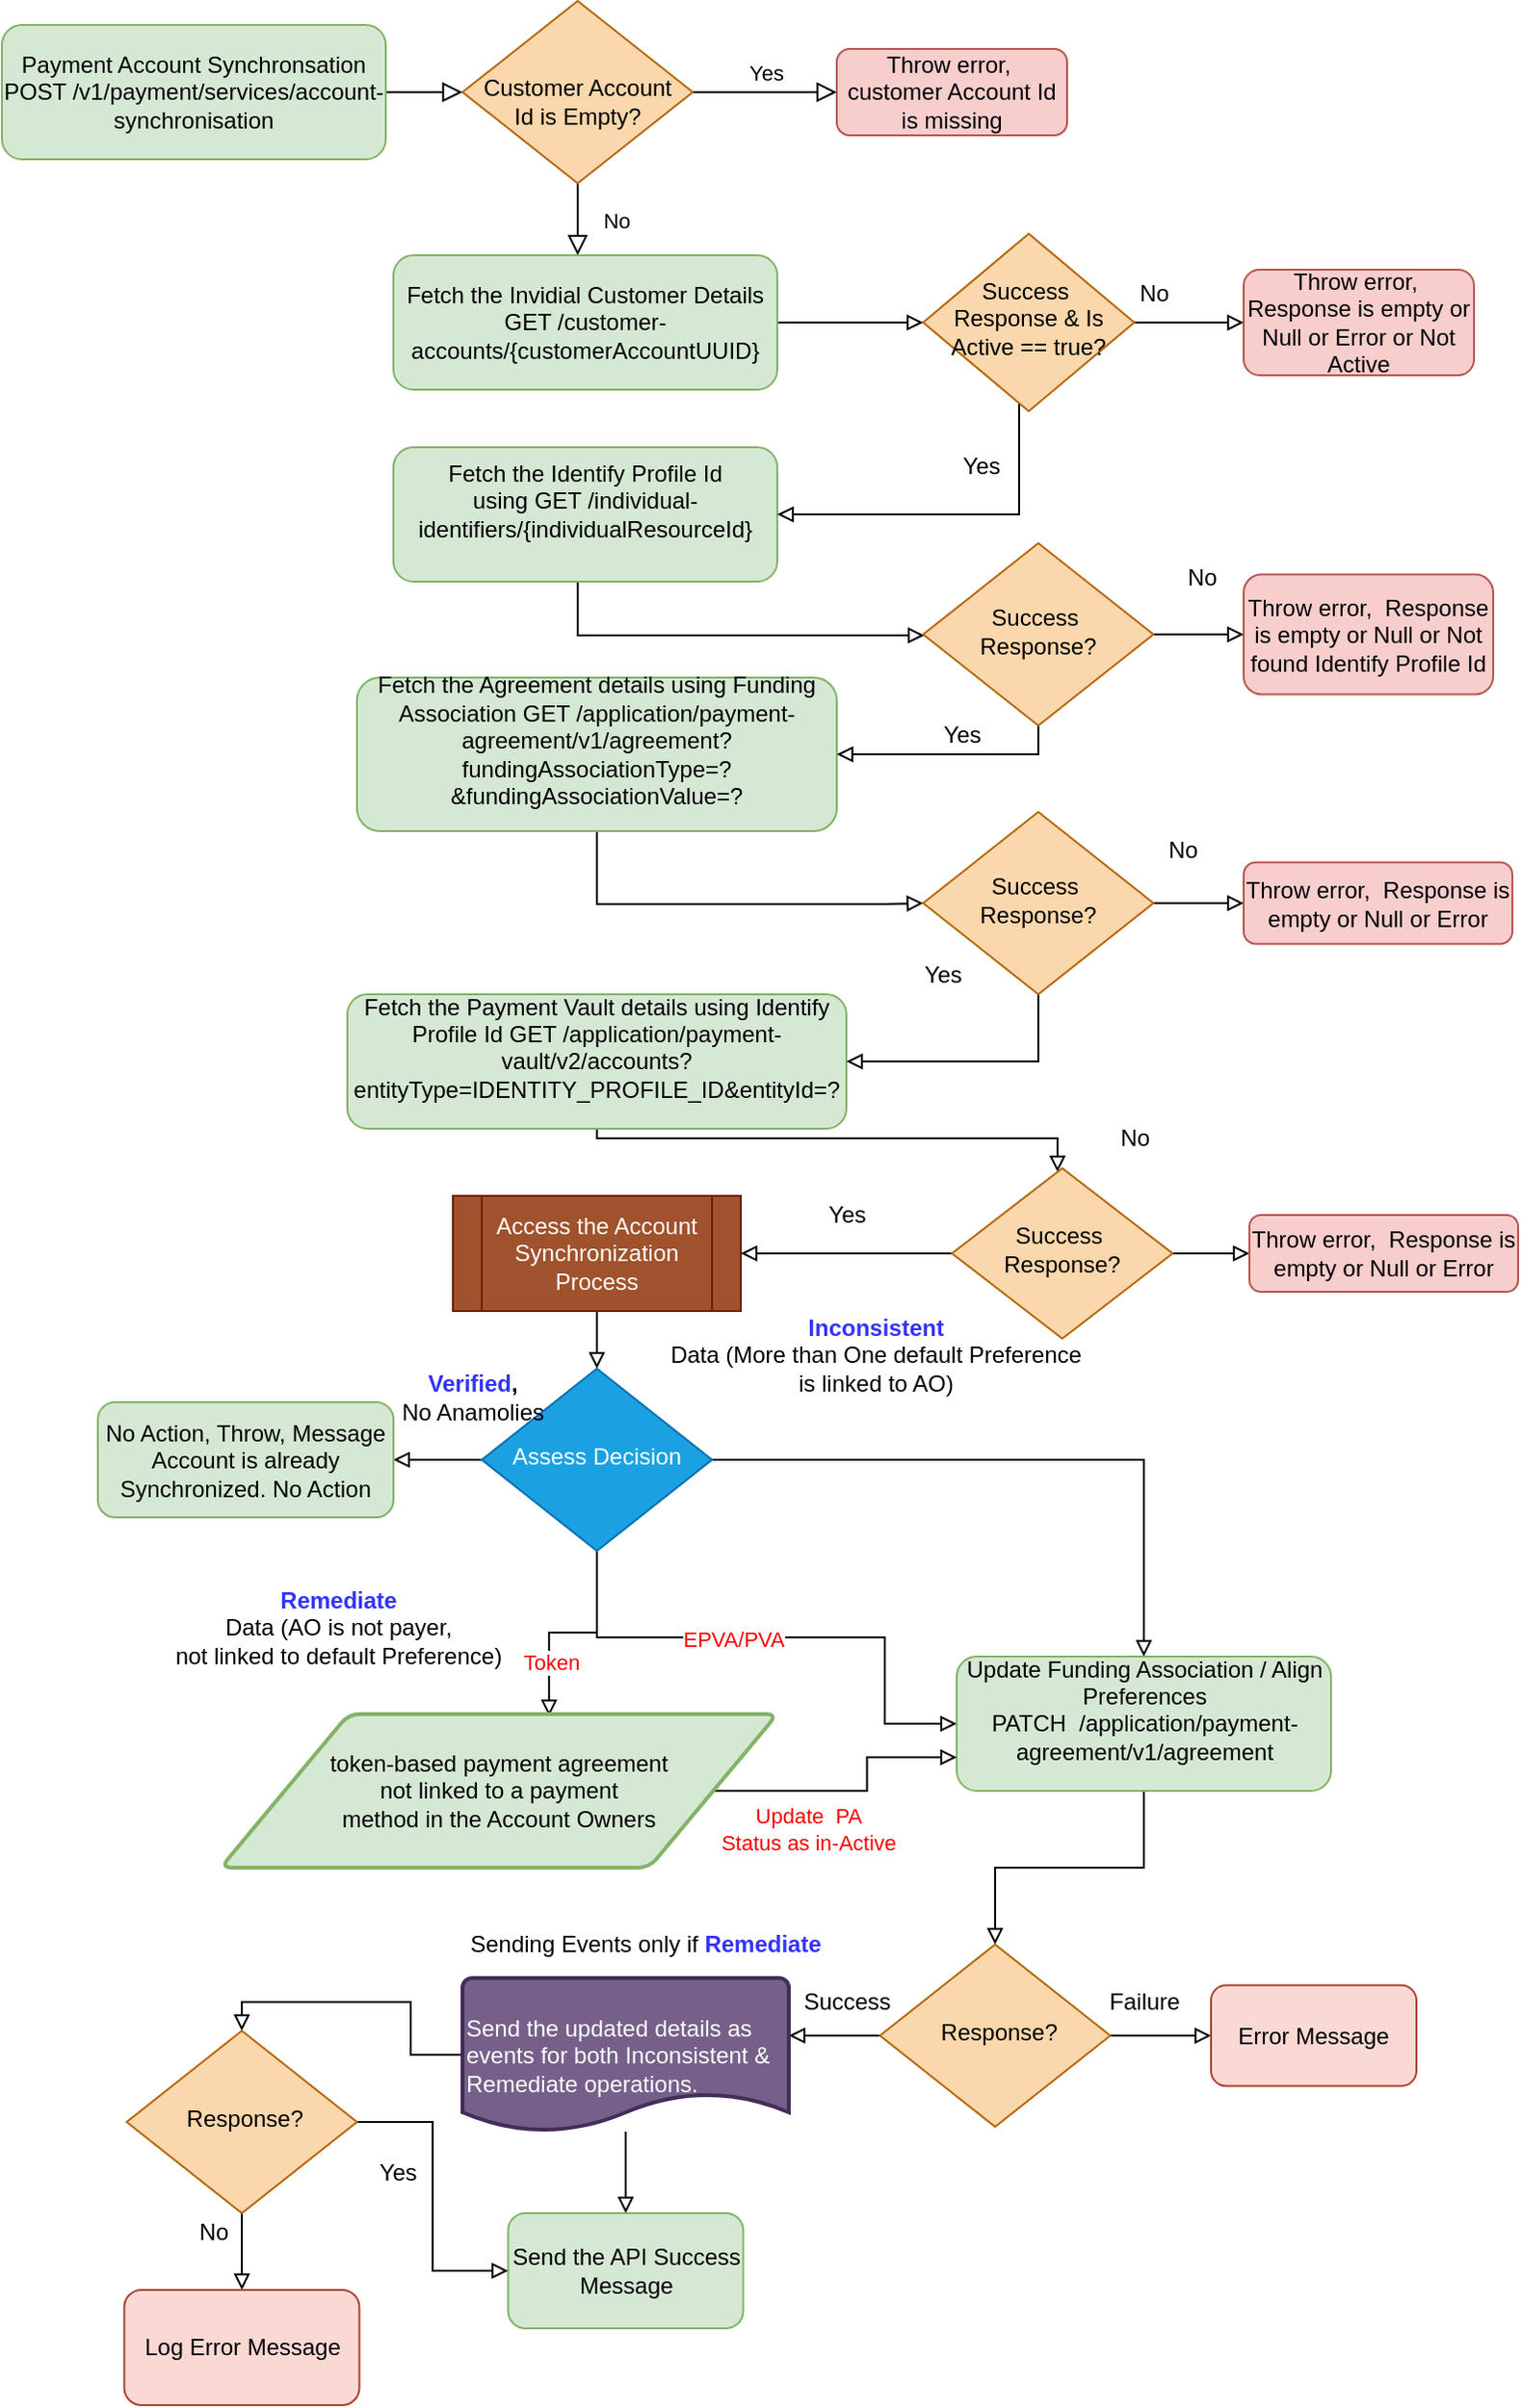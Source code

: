<mxfile version="14.9.6" type="github">
  <diagram id="C5RBs43oDa-KdzZeNtuy" name="Page-1">
    <mxGraphModel dx="786" dy="435" grid="1" gridSize="10" guides="1" tooltips="1" connect="1" arrows="1" fold="1" page="1" pageScale="1" pageWidth="827" pageHeight="1169" math="0" shadow="0">
      <root>
        <mxCell id="WIyWlLk6GJQsqaUBKTNV-0" />
        <mxCell id="WIyWlLk6GJQsqaUBKTNV-1" parent="WIyWlLk6GJQsqaUBKTNV-0" />
        <mxCell id="WIyWlLk6GJQsqaUBKTNV-2" value="" style="rounded=0;html=1;jettySize=auto;orthogonalLoop=1;fontSize=11;endArrow=block;endFill=0;endSize=8;strokeWidth=1;shadow=0;labelBackgroundColor=none;edgeStyle=orthogonalEdgeStyle;" parent="WIyWlLk6GJQsqaUBKTNV-1" source="WIyWlLk6GJQsqaUBKTNV-3" target="WIyWlLk6GJQsqaUBKTNV-6" edge="1">
          <mxGeometry relative="1" as="geometry" />
        </mxCell>
        <mxCell id="WIyWlLk6GJQsqaUBKTNV-3" value="Payment Account Synchronsation POST /v1/payment/services/account-synchronisation" style="rounded=1;whiteSpace=wrap;html=1;fontSize=12;glass=0;strokeWidth=1;shadow=0;fillColor=#d5e8d4;strokeColor=#82b366;" parent="WIyWlLk6GJQsqaUBKTNV-1" vertex="1">
          <mxGeometry x="10" y="40" width="200" height="70" as="geometry" />
        </mxCell>
        <mxCell id="WIyWlLk6GJQsqaUBKTNV-4" value="No" style="rounded=0;html=1;jettySize=auto;orthogonalLoop=1;fontSize=11;endArrow=block;endFill=0;endSize=8;strokeWidth=1;shadow=0;labelBackgroundColor=none;edgeStyle=orthogonalEdgeStyle;" parent="WIyWlLk6GJQsqaUBKTNV-1" source="WIyWlLk6GJQsqaUBKTNV-6" edge="1">
          <mxGeometry y="20" relative="1" as="geometry">
            <mxPoint as="offset" />
            <mxPoint x="310" y="160" as="targetPoint" />
          </mxGeometry>
        </mxCell>
        <mxCell id="WIyWlLk6GJQsqaUBKTNV-5" value="Yes" style="edgeStyle=orthogonalEdgeStyle;rounded=0;html=1;jettySize=auto;orthogonalLoop=1;fontSize=11;endArrow=block;endFill=0;endSize=8;strokeWidth=1;shadow=0;labelBackgroundColor=none;" parent="WIyWlLk6GJQsqaUBKTNV-1" source="WIyWlLk6GJQsqaUBKTNV-6" target="WIyWlLk6GJQsqaUBKTNV-7" edge="1">
          <mxGeometry y="10" relative="1" as="geometry">
            <mxPoint as="offset" />
          </mxGeometry>
        </mxCell>
        <mxCell id="WIyWlLk6GJQsqaUBKTNV-6" value="&lt;br&gt;Customer Account Id is Empty?" style="rhombus;whiteSpace=wrap;html=1;shadow=0;fontFamily=Helvetica;fontSize=12;align=center;strokeWidth=1;spacing=6;spacingTop=-4;fillColor=#fad7ac;strokeColor=#b46504;" parent="WIyWlLk6GJQsqaUBKTNV-1" vertex="1">
          <mxGeometry x="250" y="27.5" width="120" height="95" as="geometry" />
        </mxCell>
        <mxCell id="WIyWlLk6GJQsqaUBKTNV-7" value="Throw error,&amp;nbsp; customer Account Id is missing" style="rounded=1;whiteSpace=wrap;html=1;fontSize=12;glass=0;strokeWidth=1;shadow=0;fillColor=#f8cecc;strokeColor=#b85450;" parent="WIyWlLk6GJQsqaUBKTNV-1" vertex="1">
          <mxGeometry x="445" y="52.5" width="120" height="45" as="geometry" />
        </mxCell>
        <mxCell id="GFsSyfeKyiu5ZQWWRBK6-6" style="edgeStyle=orthogonalEdgeStyle;rounded=0;orthogonalLoop=1;jettySize=auto;html=1;entryX=0;entryY=0.5;entryDx=0;entryDy=0;endArrow=block;endFill=0;" edge="1" parent="WIyWlLk6GJQsqaUBKTNV-1" source="GFsSyfeKyiu5ZQWWRBK6-1" target="GFsSyfeKyiu5ZQWWRBK6-5">
          <mxGeometry relative="1" as="geometry" />
        </mxCell>
        <mxCell id="GFsSyfeKyiu5ZQWWRBK6-1" value="Fetch the Invidial Customer Details GET /customer-accounts/{customerAccountUUID}" style="rounded=1;whiteSpace=wrap;html=1;fontSize=12;glass=0;strokeWidth=1;shadow=0;fillColor=#d5e8d4;strokeColor=#82b366;" vertex="1" parent="WIyWlLk6GJQsqaUBKTNV-1">
          <mxGeometry x="214" y="160" width="200" height="70" as="geometry" />
        </mxCell>
        <mxCell id="GFsSyfeKyiu5ZQWWRBK6-16" style="edgeStyle=orthogonalEdgeStyle;rounded=0;orthogonalLoop=1;jettySize=auto;html=1;endArrow=block;endFill=0;" edge="1" parent="WIyWlLk6GJQsqaUBKTNV-1" source="GFsSyfeKyiu5ZQWWRBK6-2" target="GFsSyfeKyiu5ZQWWRBK6-14">
          <mxGeometry relative="1" as="geometry">
            <Array as="points">
              <mxPoint x="310" y="358" />
            </Array>
          </mxGeometry>
        </mxCell>
        <mxCell id="GFsSyfeKyiu5ZQWWRBK6-2" value="Fetch the Identify Profile Id using&amp;nbsp;&lt;span&gt;GET /individual-identifiers/{individualResourceId}&lt;br&gt;&lt;br&gt;&lt;/span&gt;" style="rounded=1;whiteSpace=wrap;html=1;fontSize=12;glass=0;strokeWidth=1;shadow=0;fillColor=#d5e8d4;strokeColor=#82b366;" vertex="1" parent="WIyWlLk6GJQsqaUBKTNV-1">
          <mxGeometry x="214" y="260" width="200" height="70" as="geometry" />
        </mxCell>
        <mxCell id="GFsSyfeKyiu5ZQWWRBK6-23" style="edgeStyle=orthogonalEdgeStyle;rounded=0;orthogonalLoop=1;jettySize=auto;html=1;entryX=0;entryY=0.5;entryDx=0;entryDy=0;endArrow=block;endFill=0;" edge="1" parent="WIyWlLk6GJQsqaUBKTNV-1" source="GFsSyfeKyiu5ZQWWRBK6-3" target="GFsSyfeKyiu5ZQWWRBK6-22">
          <mxGeometry relative="1" as="geometry">
            <Array as="points">
              <mxPoint x="320" y="498" />
              <mxPoint x="470" y="498" />
            </Array>
          </mxGeometry>
        </mxCell>
        <mxCell id="GFsSyfeKyiu5ZQWWRBK6-3" value="Fetch the Agreement details using Funding Association&amp;nbsp;&lt;span&gt;GET /application/payment-agreement/v1/agreement?fundingAssociationType=?&amp;amp;fundingAssociationValue=?&lt;/span&gt;&lt;br&gt;&lt;span&gt;&lt;br&gt;&lt;/span&gt;" style="rounded=1;whiteSpace=wrap;html=1;fontSize=12;glass=0;strokeWidth=1;shadow=0;fillColor=#d5e8d4;strokeColor=#82b366;" vertex="1" parent="WIyWlLk6GJQsqaUBKTNV-1">
          <mxGeometry x="195" y="380" width="250" height="80" as="geometry" />
        </mxCell>
        <mxCell id="GFsSyfeKyiu5ZQWWRBK6-93" style="edgeStyle=orthogonalEdgeStyle;rounded=0;orthogonalLoop=1;jettySize=auto;html=1;endArrow=block;endFill=0;" edge="1" parent="WIyWlLk6GJQsqaUBKTNV-1" source="GFsSyfeKyiu5ZQWWRBK6-4" target="GFsSyfeKyiu5ZQWWRBK6-60">
          <mxGeometry relative="1" as="geometry">
            <Array as="points">
              <mxPoint x="320" y="620" />
              <mxPoint x="560" y="620" />
            </Array>
          </mxGeometry>
        </mxCell>
        <mxCell id="GFsSyfeKyiu5ZQWWRBK6-4" value="Fetch the Payment Vault details using Identify Profile Id&amp;nbsp;&lt;span&gt;GET /application/payment-vault/v2/accounts?entityType=IDENTITY_PROFILE_ID&amp;amp;entityId=?&lt;br&gt;&lt;br&gt;&lt;/span&gt;" style="rounded=1;whiteSpace=wrap;html=1;fontSize=12;glass=0;strokeWidth=1;shadow=0;fillColor=#d5e8d4;strokeColor=#82b366;" vertex="1" parent="WIyWlLk6GJQsqaUBKTNV-1">
          <mxGeometry x="190" y="545" width="260" height="70" as="geometry" />
        </mxCell>
        <mxCell id="GFsSyfeKyiu5ZQWWRBK6-8" style="edgeStyle=orthogonalEdgeStyle;rounded=0;orthogonalLoop=1;jettySize=auto;html=1;entryX=1;entryY=0.5;entryDx=0;entryDy=0;endArrow=block;endFill=0;" edge="1" parent="WIyWlLk6GJQsqaUBKTNV-1" source="GFsSyfeKyiu5ZQWWRBK6-5" target="GFsSyfeKyiu5ZQWWRBK6-2">
          <mxGeometry relative="1" as="geometry">
            <Array as="points">
              <mxPoint x="540" y="295" />
            </Array>
          </mxGeometry>
        </mxCell>
        <mxCell id="GFsSyfeKyiu5ZQWWRBK6-10" style="edgeStyle=orthogonalEdgeStyle;rounded=0;orthogonalLoop=1;jettySize=auto;html=1;entryX=0;entryY=0.5;entryDx=0;entryDy=0;endArrow=block;endFill=0;" edge="1" parent="WIyWlLk6GJQsqaUBKTNV-1" source="GFsSyfeKyiu5ZQWWRBK6-5" target="GFsSyfeKyiu5ZQWWRBK6-9">
          <mxGeometry relative="1" as="geometry" />
        </mxCell>
        <mxCell id="GFsSyfeKyiu5ZQWWRBK6-5" value="Success&amp;nbsp; Response &amp;amp; Is Active == true?" style="rhombus;whiteSpace=wrap;html=1;shadow=0;fontFamily=Helvetica;fontSize=12;align=center;strokeWidth=1;spacing=6;spacingTop=-4;fillColor=#fad7ac;strokeColor=#b46504;" vertex="1" parent="WIyWlLk6GJQsqaUBKTNV-1">
          <mxGeometry x="490" y="148.75" width="110" height="92.5" as="geometry" />
        </mxCell>
        <mxCell id="GFsSyfeKyiu5ZQWWRBK6-9" value="Throw error,&amp;nbsp; Response is empty or Null or Error or Not Active" style="rounded=1;whiteSpace=wrap;html=1;fontSize=12;glass=0;strokeWidth=1;shadow=0;fillColor=#f8cecc;strokeColor=#b85450;" vertex="1" parent="WIyWlLk6GJQsqaUBKTNV-1">
          <mxGeometry x="657" y="167.5" width="120" height="55" as="geometry" />
        </mxCell>
        <mxCell id="GFsSyfeKyiu5ZQWWRBK6-12" value="No" style="text;html=1;align=center;verticalAlign=middle;resizable=0;points=[];autosize=1;strokeColor=none;" vertex="1" parent="WIyWlLk6GJQsqaUBKTNV-1">
          <mxGeometry x="595" y="170" width="30" height="20" as="geometry" />
        </mxCell>
        <mxCell id="GFsSyfeKyiu5ZQWWRBK6-13" value="Yes" style="text;html=1;align=center;verticalAlign=middle;resizable=0;points=[];autosize=1;strokeColor=none;" vertex="1" parent="WIyWlLk6GJQsqaUBKTNV-1">
          <mxGeometry x="500" y="260" width="40" height="20" as="geometry" />
        </mxCell>
        <mxCell id="GFsSyfeKyiu5ZQWWRBK6-19" style="edgeStyle=orthogonalEdgeStyle;rounded=0;orthogonalLoop=1;jettySize=auto;html=1;entryX=0;entryY=0.5;entryDx=0;entryDy=0;endArrow=block;endFill=0;" edge="1" parent="WIyWlLk6GJQsqaUBKTNV-1" source="GFsSyfeKyiu5ZQWWRBK6-14" target="GFsSyfeKyiu5ZQWWRBK6-17">
          <mxGeometry relative="1" as="geometry" />
        </mxCell>
        <mxCell id="GFsSyfeKyiu5ZQWWRBK6-96" style="edgeStyle=orthogonalEdgeStyle;rounded=0;orthogonalLoop=1;jettySize=auto;html=1;startArrow=none;startFill=0;endArrow=block;endFill=0;" edge="1" parent="WIyWlLk6GJQsqaUBKTNV-1" source="GFsSyfeKyiu5ZQWWRBK6-14" target="GFsSyfeKyiu5ZQWWRBK6-3">
          <mxGeometry relative="1" as="geometry">
            <Array as="points">
              <mxPoint x="550" y="420" />
            </Array>
          </mxGeometry>
        </mxCell>
        <mxCell id="GFsSyfeKyiu5ZQWWRBK6-14" value="Success&amp;nbsp; Response?" style="rhombus;whiteSpace=wrap;html=1;shadow=0;fontFamily=Helvetica;fontSize=12;align=center;strokeWidth=1;spacing=6;spacingTop=-4;fillColor=#fad7ac;strokeColor=#b46504;" vertex="1" parent="WIyWlLk6GJQsqaUBKTNV-1">
          <mxGeometry x="490" y="310" width="120" height="95" as="geometry" />
        </mxCell>
        <mxCell id="GFsSyfeKyiu5ZQWWRBK6-17" value="Throw error,&amp;nbsp; Response is empty or Null or Not found Identify Profile Id" style="rounded=1;whiteSpace=wrap;html=1;fontSize=12;glass=0;strokeWidth=1;shadow=0;fillColor=#f8cecc;strokeColor=#b85450;" vertex="1" parent="WIyWlLk6GJQsqaUBKTNV-1">
          <mxGeometry x="657" y="326.25" width="130" height="62.5" as="geometry" />
        </mxCell>
        <mxCell id="GFsSyfeKyiu5ZQWWRBK6-18" value="No" style="text;html=1;align=center;verticalAlign=middle;resizable=0;points=[];autosize=1;strokeColor=none;" vertex="1" parent="WIyWlLk6GJQsqaUBKTNV-1">
          <mxGeometry x="620" y="317.5" width="30" height="20" as="geometry" />
        </mxCell>
        <mxCell id="GFsSyfeKyiu5ZQWWRBK6-21" value="Yes" style="text;html=1;align=center;verticalAlign=middle;resizable=0;points=[];autosize=1;strokeColor=none;" vertex="1" parent="WIyWlLk6GJQsqaUBKTNV-1">
          <mxGeometry x="490" y="400" width="40" height="20" as="geometry" />
        </mxCell>
        <mxCell id="GFsSyfeKyiu5ZQWWRBK6-25" style="edgeStyle=orthogonalEdgeStyle;rounded=0;orthogonalLoop=1;jettySize=auto;html=1;entryX=0;entryY=0.5;entryDx=0;entryDy=0;endArrow=block;endFill=0;" edge="1" parent="WIyWlLk6GJQsqaUBKTNV-1" source="GFsSyfeKyiu5ZQWWRBK6-22" target="GFsSyfeKyiu5ZQWWRBK6-24">
          <mxGeometry relative="1" as="geometry" />
        </mxCell>
        <mxCell id="GFsSyfeKyiu5ZQWWRBK6-32" style="edgeStyle=orthogonalEdgeStyle;rounded=0;orthogonalLoop=1;jettySize=auto;html=1;entryX=1;entryY=0.5;entryDx=0;entryDy=0;endArrow=block;endFill=0;" edge="1" parent="WIyWlLk6GJQsqaUBKTNV-1" source="GFsSyfeKyiu5ZQWWRBK6-22" target="GFsSyfeKyiu5ZQWWRBK6-4">
          <mxGeometry relative="1" as="geometry">
            <Array as="points">
              <mxPoint x="550" y="580" />
            </Array>
          </mxGeometry>
        </mxCell>
        <mxCell id="GFsSyfeKyiu5ZQWWRBK6-22" value="Success&amp;nbsp; Response?" style="rhombus;whiteSpace=wrap;html=1;shadow=0;fontFamily=Helvetica;fontSize=12;align=center;strokeWidth=1;spacing=6;spacingTop=-4;fillColor=#fad7ac;strokeColor=#b46504;" vertex="1" parent="WIyWlLk6GJQsqaUBKTNV-1">
          <mxGeometry x="490" y="450" width="120" height="95" as="geometry" />
        </mxCell>
        <mxCell id="GFsSyfeKyiu5ZQWWRBK6-24" value="Throw error,&amp;nbsp; Response is empty or Null or Error" style="rounded=1;whiteSpace=wrap;html=1;fontSize=12;glass=0;strokeWidth=1;shadow=0;fillColor=#f8cecc;strokeColor=#b85450;" vertex="1" parent="WIyWlLk6GJQsqaUBKTNV-1">
          <mxGeometry x="657" y="476.25" width="140" height="42.5" as="geometry" />
        </mxCell>
        <mxCell id="GFsSyfeKyiu5ZQWWRBK6-26" value="No" style="text;html=1;align=center;verticalAlign=middle;resizable=0;points=[];autosize=1;strokeColor=none;" vertex="1" parent="WIyWlLk6GJQsqaUBKTNV-1">
          <mxGeometry x="610" y="460" width="30" height="20" as="geometry" />
        </mxCell>
        <mxCell id="GFsSyfeKyiu5ZQWWRBK6-27" value="Yes" style="text;html=1;align=center;verticalAlign=middle;resizable=0;points=[];autosize=1;strokeColor=none;" vertex="1" parent="WIyWlLk6GJQsqaUBKTNV-1">
          <mxGeometry x="480" y="525" width="40" height="20" as="geometry" />
        </mxCell>
        <mxCell id="GFsSyfeKyiu5ZQWWRBK6-35" style="edgeStyle=orthogonalEdgeStyle;rounded=0;orthogonalLoop=1;jettySize=auto;html=1;entryX=0.5;entryY=0;entryDx=0;entryDy=0;endArrow=block;endFill=0;" edge="1" parent="WIyWlLk6GJQsqaUBKTNV-1" source="GFsSyfeKyiu5ZQWWRBK6-30" target="GFsSyfeKyiu5ZQWWRBK6-34">
          <mxGeometry relative="1" as="geometry" />
        </mxCell>
        <mxCell id="GFsSyfeKyiu5ZQWWRBK6-30" value="Access the Account Synchronization Process" style="shape=process;whiteSpace=wrap;html=1;backgroundOutline=1;fillColor=#a0522d;strokeColor=#6D1F00;fontColor=#ffffff;" vertex="1" parent="WIyWlLk6GJQsqaUBKTNV-1">
          <mxGeometry x="245" y="650" width="150" height="60" as="geometry" />
        </mxCell>
        <mxCell id="GFsSyfeKyiu5ZQWWRBK6-36" style="edgeStyle=orthogonalEdgeStyle;rounded=0;orthogonalLoop=1;jettySize=auto;html=1;endArrow=block;endFill=0;" edge="1" parent="WIyWlLk6GJQsqaUBKTNV-1" source="GFsSyfeKyiu5ZQWWRBK6-34" target="GFsSyfeKyiu5ZQWWRBK6-37">
          <mxGeometry relative="1" as="geometry">
            <mxPoint x="210" y="787.5" as="targetPoint" />
          </mxGeometry>
        </mxCell>
        <mxCell id="GFsSyfeKyiu5ZQWWRBK6-39" style="edgeStyle=orthogonalEdgeStyle;rounded=0;orthogonalLoop=1;jettySize=auto;html=1;entryX=0.5;entryY=0;entryDx=0;entryDy=0;endArrow=block;endFill=0;" edge="1" parent="WIyWlLk6GJQsqaUBKTNV-1" source="GFsSyfeKyiu5ZQWWRBK6-34" target="GFsSyfeKyiu5ZQWWRBK6-42">
          <mxGeometry relative="1" as="geometry">
            <mxPoint x="470" y="787.5" as="targetPoint" />
          </mxGeometry>
        </mxCell>
        <mxCell id="GFsSyfeKyiu5ZQWWRBK6-73" style="edgeStyle=orthogonalEdgeStyle;rounded=0;orthogonalLoop=1;jettySize=auto;html=1;entryX=0.59;entryY=0.013;entryDx=0;entryDy=0;entryPerimeter=0;endArrow=block;endFill=0;" edge="1" parent="WIyWlLk6GJQsqaUBKTNV-1" source="GFsSyfeKyiu5ZQWWRBK6-34" target="GFsSyfeKyiu5ZQWWRBK6-71">
          <mxGeometry relative="1" as="geometry" />
        </mxCell>
        <mxCell id="GFsSyfeKyiu5ZQWWRBK6-74" value="&lt;font color=&quot;#ff0000&quot;&gt;Token&lt;/font&gt;" style="edgeLabel;html=1;align=center;verticalAlign=middle;resizable=0;points=[];" vertex="1" connectable="0" parent="GFsSyfeKyiu5ZQWWRBK6-73">
          <mxGeometry x="0.494" y="1" relative="1" as="geometry">
            <mxPoint as="offset" />
          </mxGeometry>
        </mxCell>
        <mxCell id="GFsSyfeKyiu5ZQWWRBK6-75" style="edgeStyle=orthogonalEdgeStyle;rounded=0;orthogonalLoop=1;jettySize=auto;html=1;entryX=0;entryY=0.5;entryDx=0;entryDy=0;endArrow=block;endFill=0;" edge="1" parent="WIyWlLk6GJQsqaUBKTNV-1" source="GFsSyfeKyiu5ZQWWRBK6-34" target="GFsSyfeKyiu5ZQWWRBK6-42">
          <mxGeometry relative="1" as="geometry">
            <Array as="points">
              <mxPoint x="320" y="880" />
              <mxPoint x="470" y="880" />
              <mxPoint x="470" y="925" />
            </Array>
          </mxGeometry>
        </mxCell>
        <mxCell id="GFsSyfeKyiu5ZQWWRBK6-76" value="&lt;font color=&quot;#ff0000&quot;&gt;EPVA/PVA&lt;/font&gt;" style="edgeLabel;html=1;align=center;verticalAlign=middle;resizable=0;points=[];" vertex="1" connectable="0" parent="GFsSyfeKyiu5ZQWWRBK6-75">
          <mxGeometry x="-0.164" y="-1" relative="1" as="geometry">
            <mxPoint as="offset" />
          </mxGeometry>
        </mxCell>
        <mxCell id="GFsSyfeKyiu5ZQWWRBK6-34" value="Assess Decision" style="rhombus;whiteSpace=wrap;html=1;shadow=0;fontFamily=Helvetica;fontSize=12;align=center;strokeWidth=1;spacing=6;spacingTop=-4;fillColor=#1ba1e2;strokeColor=#006EAF;fontColor=#ffffff;" vertex="1" parent="WIyWlLk6GJQsqaUBKTNV-1">
          <mxGeometry x="260" y="740" width="120" height="95" as="geometry" />
        </mxCell>
        <mxCell id="GFsSyfeKyiu5ZQWWRBK6-37" value="No Action, Throw, Message Account is already Synchronized. No Action" style="rounded=1;whiteSpace=wrap;html=1;fillColor=#d5e8d4;strokeColor=#82b366;" vertex="1" parent="WIyWlLk6GJQsqaUBKTNV-1">
          <mxGeometry x="60" y="757.5" width="154" height="60" as="geometry" />
        </mxCell>
        <mxCell id="GFsSyfeKyiu5ZQWWRBK6-38" value="&lt;b&gt;&lt;font color=&quot;#3333ff&quot;&gt;Verified&lt;/font&gt;, &lt;br&gt;&lt;/b&gt;No Anamolies" style="text;html=1;align=center;verticalAlign=middle;resizable=0;points=[];autosize=1;strokeColor=none;" vertex="1" parent="WIyWlLk6GJQsqaUBKTNV-1">
          <mxGeometry x="210" y="740" width="90" height="30" as="geometry" />
        </mxCell>
        <mxCell id="GFsSyfeKyiu5ZQWWRBK6-40" value="&lt;b&gt;&lt;font color=&quot;#3333ff&quot;&gt;Inconsistent&lt;/font&gt;&lt;br&gt;&lt;/b&gt;Data (More than One default Preference &lt;br&gt;is linked to AO)" style="text;html=1;align=center;verticalAlign=middle;resizable=0;points=[];autosize=1;strokeColor=none;" vertex="1" parent="WIyWlLk6GJQsqaUBKTNV-1">
          <mxGeometry x="350" y="707.5" width="230" height="50" as="geometry" />
        </mxCell>
        <mxCell id="GFsSyfeKyiu5ZQWWRBK6-44" style="edgeStyle=orthogonalEdgeStyle;rounded=0;orthogonalLoop=1;jettySize=auto;html=1;entryX=0.5;entryY=0;entryDx=0;entryDy=0;endArrow=block;endFill=0;" edge="1" parent="WIyWlLk6GJQsqaUBKTNV-1" source="GFsSyfeKyiu5ZQWWRBK6-42" target="GFsSyfeKyiu5ZQWWRBK6-43">
          <mxGeometry relative="1" as="geometry" />
        </mxCell>
        <mxCell id="GFsSyfeKyiu5ZQWWRBK6-42" value="&lt;span&gt;Update Funding Association / Align Preferences&lt;br&gt;PATCH&amp;nbsp; /application/payment-agreement/v1/agreement&lt;br&gt;&lt;br&gt;&lt;/span&gt;" style="rounded=1;whiteSpace=wrap;html=1;fontSize=12;glass=0;strokeWidth=1;shadow=0;fillColor=#d5e8d4;strokeColor=#82b366;" vertex="1" parent="WIyWlLk6GJQsqaUBKTNV-1">
          <mxGeometry x="507.5" y="890" width="195" height="70" as="geometry" />
        </mxCell>
        <mxCell id="GFsSyfeKyiu5ZQWWRBK6-49" style="edgeStyle=orthogonalEdgeStyle;rounded=0;orthogonalLoop=1;jettySize=auto;html=1;entryX=1;entryY=0.5;entryDx=0;entryDy=0;endArrow=block;endFill=0;" edge="1" parent="WIyWlLk6GJQsqaUBKTNV-1" source="GFsSyfeKyiu5ZQWWRBK6-43">
          <mxGeometry relative="1" as="geometry">
            <mxPoint x="420" y="1087.5" as="targetPoint" />
          </mxGeometry>
        </mxCell>
        <mxCell id="GFsSyfeKyiu5ZQWWRBK6-52" style="edgeStyle=orthogonalEdgeStyle;rounded=0;orthogonalLoop=1;jettySize=auto;html=1;endArrow=block;endFill=0;" edge="1" parent="WIyWlLk6GJQsqaUBKTNV-1" source="GFsSyfeKyiu5ZQWWRBK6-43" target="GFsSyfeKyiu5ZQWWRBK6-50">
          <mxGeometry relative="1" as="geometry" />
        </mxCell>
        <mxCell id="GFsSyfeKyiu5ZQWWRBK6-43" value="&amp;nbsp;Response?" style="rhombus;whiteSpace=wrap;html=1;shadow=0;fontFamily=Helvetica;fontSize=12;align=center;strokeWidth=1;spacing=6;spacingTop=-4;fillColor=#fad7ac;strokeColor=#b46504;" vertex="1" parent="WIyWlLk6GJQsqaUBKTNV-1">
          <mxGeometry x="467.5" y="1040" width="120" height="95" as="geometry" />
        </mxCell>
        <mxCell id="GFsSyfeKyiu5ZQWWRBK6-46" value="&lt;b&gt;&lt;font color=&quot;#3333ff&quot;&gt;Remediate&lt;/font&gt;&lt;br&gt;&lt;/b&gt;Data (AO is not payer, &lt;br&gt;not linked to default Preference&lt;font style=&quot;font-size: 12px&quot;&gt;)&lt;/font&gt;" style="text;html=1;align=center;verticalAlign=middle;resizable=0;points=[];autosize=1;strokeColor=none;" vertex="1" parent="WIyWlLk6GJQsqaUBKTNV-1">
          <mxGeometry x="90" y="850" width="190" height="50" as="geometry" />
        </mxCell>
        <mxCell id="GFsSyfeKyiu5ZQWWRBK6-50" value="Error Message" style="rounded=1;whiteSpace=wrap;html=1;fillColor=#fad9d5;strokeColor=#ae4132;" vertex="1" parent="WIyWlLk6GJQsqaUBKTNV-1">
          <mxGeometry x="640" y="1061.25" width="107" height="52.5" as="geometry" />
        </mxCell>
        <mxCell id="GFsSyfeKyiu5ZQWWRBK6-51" value="Success" style="text;html=1;align=center;verticalAlign=middle;resizable=0;points=[];autosize=1;strokeColor=none;" vertex="1" parent="WIyWlLk6GJQsqaUBKTNV-1">
          <mxGeometry x="420" y="1060" width="60" height="20" as="geometry" />
        </mxCell>
        <mxCell id="GFsSyfeKyiu5ZQWWRBK6-53" value="Failure" style="text;html=1;align=center;verticalAlign=middle;resizable=0;points=[];autosize=1;strokeColor=none;" vertex="1" parent="WIyWlLk6GJQsqaUBKTNV-1">
          <mxGeometry x="580" y="1060" width="50" height="20" as="geometry" />
        </mxCell>
        <mxCell id="GFsSyfeKyiu5ZQWWRBK6-78" style="edgeStyle=orthogonalEdgeStyle;rounded=0;orthogonalLoop=1;jettySize=auto;html=1;endArrow=block;endFill=0;" edge="1" parent="WIyWlLk6GJQsqaUBKTNV-1" source="GFsSyfeKyiu5ZQWWRBK6-55" target="GFsSyfeKyiu5ZQWWRBK6-58">
          <mxGeometry relative="1" as="geometry" />
        </mxCell>
        <mxCell id="GFsSyfeKyiu5ZQWWRBK6-85" style="edgeStyle=orthogonalEdgeStyle;rounded=0;orthogonalLoop=1;jettySize=auto;html=1;entryX=0.5;entryY=0;entryDx=0;entryDy=0;endArrow=block;endFill=0;" edge="1" parent="WIyWlLk6GJQsqaUBKTNV-1" source="GFsSyfeKyiu5ZQWWRBK6-55" target="GFsSyfeKyiu5ZQWWRBK6-79">
          <mxGeometry relative="1" as="geometry">
            <Array as="points">
              <mxPoint x="223" y="1098" />
              <mxPoint x="223" y="1070" />
              <mxPoint x="135" y="1070" />
            </Array>
          </mxGeometry>
        </mxCell>
        <mxCell id="GFsSyfeKyiu5ZQWWRBK6-55" value="&lt;span&gt;Send the updated details as events for both Inconsistent &amp;amp; Remediate operations.&lt;/span&gt;" style="strokeWidth=2;html=1;shape=mxgraph.flowchart.document2;whiteSpace=wrap;size=0.25;fillColor=#76608a;strokeColor=#432D57;fontColor=#ffffff;align=left;" vertex="1" parent="WIyWlLk6GJQsqaUBKTNV-1">
          <mxGeometry x="250" y="1057.5" width="170" height="80" as="geometry" />
        </mxCell>
        <mxCell id="GFsSyfeKyiu5ZQWWRBK6-58" value="&lt;span&gt;Send the API Success Message&lt;br&gt;&lt;/span&gt;" style="rounded=1;whiteSpace=wrap;html=1;fontSize=12;glass=0;strokeWidth=1;shadow=0;fillColor=#d5e8d4;strokeColor=#82b366;" vertex="1" parent="WIyWlLk6GJQsqaUBKTNV-1">
          <mxGeometry x="273.75" y="1180" width="122.5" height="60" as="geometry" />
        </mxCell>
        <mxCell id="GFsSyfeKyiu5ZQWWRBK6-66" style="edgeStyle=orthogonalEdgeStyle;rounded=0;orthogonalLoop=1;jettySize=auto;html=1;entryX=0;entryY=0.5;entryDx=0;entryDy=0;endArrow=block;endFill=0;" edge="1" parent="WIyWlLk6GJQsqaUBKTNV-1" source="GFsSyfeKyiu5ZQWWRBK6-60" target="GFsSyfeKyiu5ZQWWRBK6-65">
          <mxGeometry relative="1" as="geometry" />
        </mxCell>
        <mxCell id="GFsSyfeKyiu5ZQWWRBK6-95" style="edgeStyle=orthogonalEdgeStyle;rounded=0;orthogonalLoop=1;jettySize=auto;html=1;entryX=1;entryY=0.5;entryDx=0;entryDy=0;endArrow=block;endFill=0;" edge="1" parent="WIyWlLk6GJQsqaUBKTNV-1" source="GFsSyfeKyiu5ZQWWRBK6-60" target="GFsSyfeKyiu5ZQWWRBK6-30">
          <mxGeometry relative="1" as="geometry" />
        </mxCell>
        <mxCell id="GFsSyfeKyiu5ZQWWRBK6-60" value="Success&amp;nbsp; Response?" style="rhombus;whiteSpace=wrap;html=1;shadow=0;fontFamily=Helvetica;fontSize=12;align=center;strokeWidth=1;spacing=6;spacingTop=-4;fillColor=#fad7ac;strokeColor=#b46504;" vertex="1" parent="WIyWlLk6GJQsqaUBKTNV-1">
          <mxGeometry x="505" y="635.63" width="115" height="88.75" as="geometry" />
        </mxCell>
        <mxCell id="GFsSyfeKyiu5ZQWWRBK6-64" value="Yes" style="text;html=1;align=center;verticalAlign=middle;resizable=0;points=[];autosize=1;strokeColor=none;" vertex="1" parent="WIyWlLk6GJQsqaUBKTNV-1">
          <mxGeometry x="430" y="650" width="40" height="20" as="geometry" />
        </mxCell>
        <mxCell id="GFsSyfeKyiu5ZQWWRBK6-65" value="Throw error,&amp;nbsp; Response is empty or Null or Error" style="rounded=1;whiteSpace=wrap;html=1;fontSize=12;glass=0;strokeWidth=1;shadow=0;fillColor=#f8cecc;strokeColor=#b85450;" vertex="1" parent="WIyWlLk6GJQsqaUBKTNV-1">
          <mxGeometry x="660" y="660" width="140" height="40" as="geometry" />
        </mxCell>
        <mxCell id="GFsSyfeKyiu5ZQWWRBK6-67" value="No" style="text;html=1;align=center;verticalAlign=middle;resizable=0;points=[];autosize=1;strokeColor=none;" vertex="1" parent="WIyWlLk6GJQsqaUBKTNV-1">
          <mxGeometry x="585" y="610" width="30" height="20" as="geometry" />
        </mxCell>
        <mxCell id="GFsSyfeKyiu5ZQWWRBK6-70" value="Sending Events only if&amp;nbsp;&lt;b&gt;&lt;font color=&quot;#3333ff&quot;&gt;Remediate&lt;/font&gt;&lt;/b&gt;" style="text;html=1;align=center;verticalAlign=middle;resizable=0;points=[];autosize=1;strokeColor=none;" vertex="1" parent="WIyWlLk6GJQsqaUBKTNV-1">
          <mxGeometry x="245" y="1030" width="200" height="20" as="geometry" />
        </mxCell>
        <mxCell id="GFsSyfeKyiu5ZQWWRBK6-77" style="edgeStyle=orthogonalEdgeStyle;rounded=0;orthogonalLoop=1;jettySize=auto;html=1;entryX=0;entryY=0.75;entryDx=0;entryDy=0;endArrow=block;endFill=0;" edge="1" parent="WIyWlLk6GJQsqaUBKTNV-1" source="GFsSyfeKyiu5ZQWWRBK6-71" target="GFsSyfeKyiu5ZQWWRBK6-42">
          <mxGeometry relative="1" as="geometry" />
        </mxCell>
        <mxCell id="GFsSyfeKyiu5ZQWWRBK6-97" value="&lt;font color=&quot;#ff0000&quot;&gt;Update&amp;nbsp; PA &lt;br&gt;Status as in-Active&lt;/font&gt;" style="edgeLabel;html=1;align=center;verticalAlign=middle;resizable=0;points=[];" vertex="1" connectable="0" parent="GFsSyfeKyiu5ZQWWRBK6-77">
          <mxGeometry x="-0.496" relative="1" as="geometry">
            <mxPoint x="13" y="20" as="offset" />
          </mxGeometry>
        </mxCell>
        <mxCell id="GFsSyfeKyiu5ZQWWRBK6-71" value="token-based payment agreement&lt;br&gt;not linked to a payment&lt;br&gt;method in the Account Owners" style="shape=parallelogram;html=1;strokeWidth=2;perimeter=parallelogramPerimeter;whiteSpace=wrap;rounded=1;arcSize=12;size=0.23;fillColor=#d5e8d4;strokeColor=#82b366;" vertex="1" parent="WIyWlLk6GJQsqaUBKTNV-1">
          <mxGeometry x="124" y="920" width="290" height="80" as="geometry" />
        </mxCell>
        <mxCell id="GFsSyfeKyiu5ZQWWRBK6-86" style="edgeStyle=orthogonalEdgeStyle;rounded=0;orthogonalLoop=1;jettySize=auto;html=1;entryX=0;entryY=0.5;entryDx=0;entryDy=0;endArrow=block;endFill=0;" edge="1" parent="WIyWlLk6GJQsqaUBKTNV-1" source="GFsSyfeKyiu5ZQWWRBK6-79" target="GFsSyfeKyiu5ZQWWRBK6-58">
          <mxGeometry relative="1" as="geometry" />
        </mxCell>
        <mxCell id="GFsSyfeKyiu5ZQWWRBK6-87" value="" style="edgeStyle=orthogonalEdgeStyle;rounded=0;orthogonalLoop=1;jettySize=auto;html=1;endArrow=block;endFill=0;" edge="1" parent="WIyWlLk6GJQsqaUBKTNV-1" source="GFsSyfeKyiu5ZQWWRBK6-79" target="GFsSyfeKyiu5ZQWWRBK6-84">
          <mxGeometry relative="1" as="geometry" />
        </mxCell>
        <mxCell id="GFsSyfeKyiu5ZQWWRBK6-79" value="&amp;nbsp;Response?" style="rhombus;whiteSpace=wrap;html=1;shadow=0;fontFamily=Helvetica;fontSize=12;align=center;strokeWidth=1;spacing=6;spacingTop=-4;fillColor=#fad7ac;strokeColor=#b46504;" vertex="1" parent="WIyWlLk6GJQsqaUBKTNV-1">
          <mxGeometry x="75" y="1085" width="120" height="95" as="geometry" />
        </mxCell>
        <mxCell id="GFsSyfeKyiu5ZQWWRBK6-84" value="&lt;span&gt;Log Error Message&lt;br&gt;&lt;/span&gt;" style="rounded=1;whiteSpace=wrap;html=1;fontSize=12;glass=0;strokeWidth=1;shadow=0;fillColor=#fad9d5;strokeColor=#ae4132;" vertex="1" parent="WIyWlLk6GJQsqaUBKTNV-1">
          <mxGeometry x="73.75" y="1220" width="122.5" height="60" as="geometry" />
        </mxCell>
        <mxCell id="GFsSyfeKyiu5ZQWWRBK6-89" value="No" style="text;html=1;align=center;verticalAlign=middle;resizable=0;points=[];autosize=1;strokeColor=none;" vertex="1" parent="WIyWlLk6GJQsqaUBKTNV-1">
          <mxGeometry x="105" y="1180" width="30" height="20" as="geometry" />
        </mxCell>
        <mxCell id="GFsSyfeKyiu5ZQWWRBK6-90" value="Yes" style="text;html=1;align=center;verticalAlign=middle;resizable=0;points=[];autosize=1;strokeColor=none;" vertex="1" parent="WIyWlLk6GJQsqaUBKTNV-1">
          <mxGeometry x="196.25" y="1149" width="40" height="20" as="geometry" />
        </mxCell>
      </root>
    </mxGraphModel>
  </diagram>
</mxfile>
